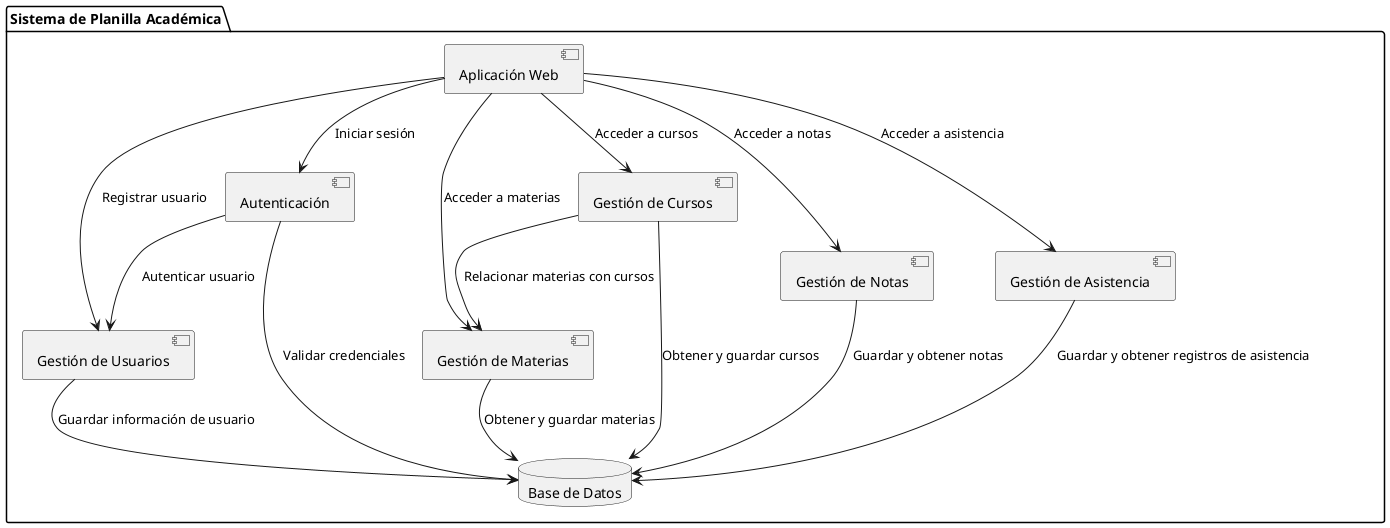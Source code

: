 @startuml
package "Sistema de Planilla Académica" {
    [Aplicación Web] as AplicacionWeb

    component "Autenticación" as Auth
    component "Gestión de Usuarios" as GestionUsuarios
    component "Gestión de Cursos" as GestionCursos
    component "Gestión de Materias" as GestionMaterias
    component "Gestión de Notas" as GestionNotas
    component "Gestión de Asistencia" as GestionAsistencia

    database "Base de Datos" as BD
}

AplicacionWeb --> Auth : Iniciar sesión
Auth --> BD : Validar credenciales

Auth --> GestionUsuarios : Autenticar usuario
AplicacionWeb --> GestionUsuarios : Registrar usuario

GestionUsuarios --> BD : Guardar información de usuario

AplicacionWeb --> GestionCursos : Acceder a cursos
GestionCursos --> BD : Obtener y guardar cursos
GestionCursos --> GestionMaterias : Relacionar materias con cursos

AplicacionWeb --> GestionMaterias : Acceder a materias
GestionMaterias --> BD : Obtener y guardar materias

AplicacionWeb --> GestionNotas : Acceder a notas
GestionNotas --> BD : Guardar y obtener notas

AplicacionWeb --> GestionAsistencia : Acceder a asistencia
GestionAsistencia --> BD : Guardar y obtener registros de asistencia

@enduml
